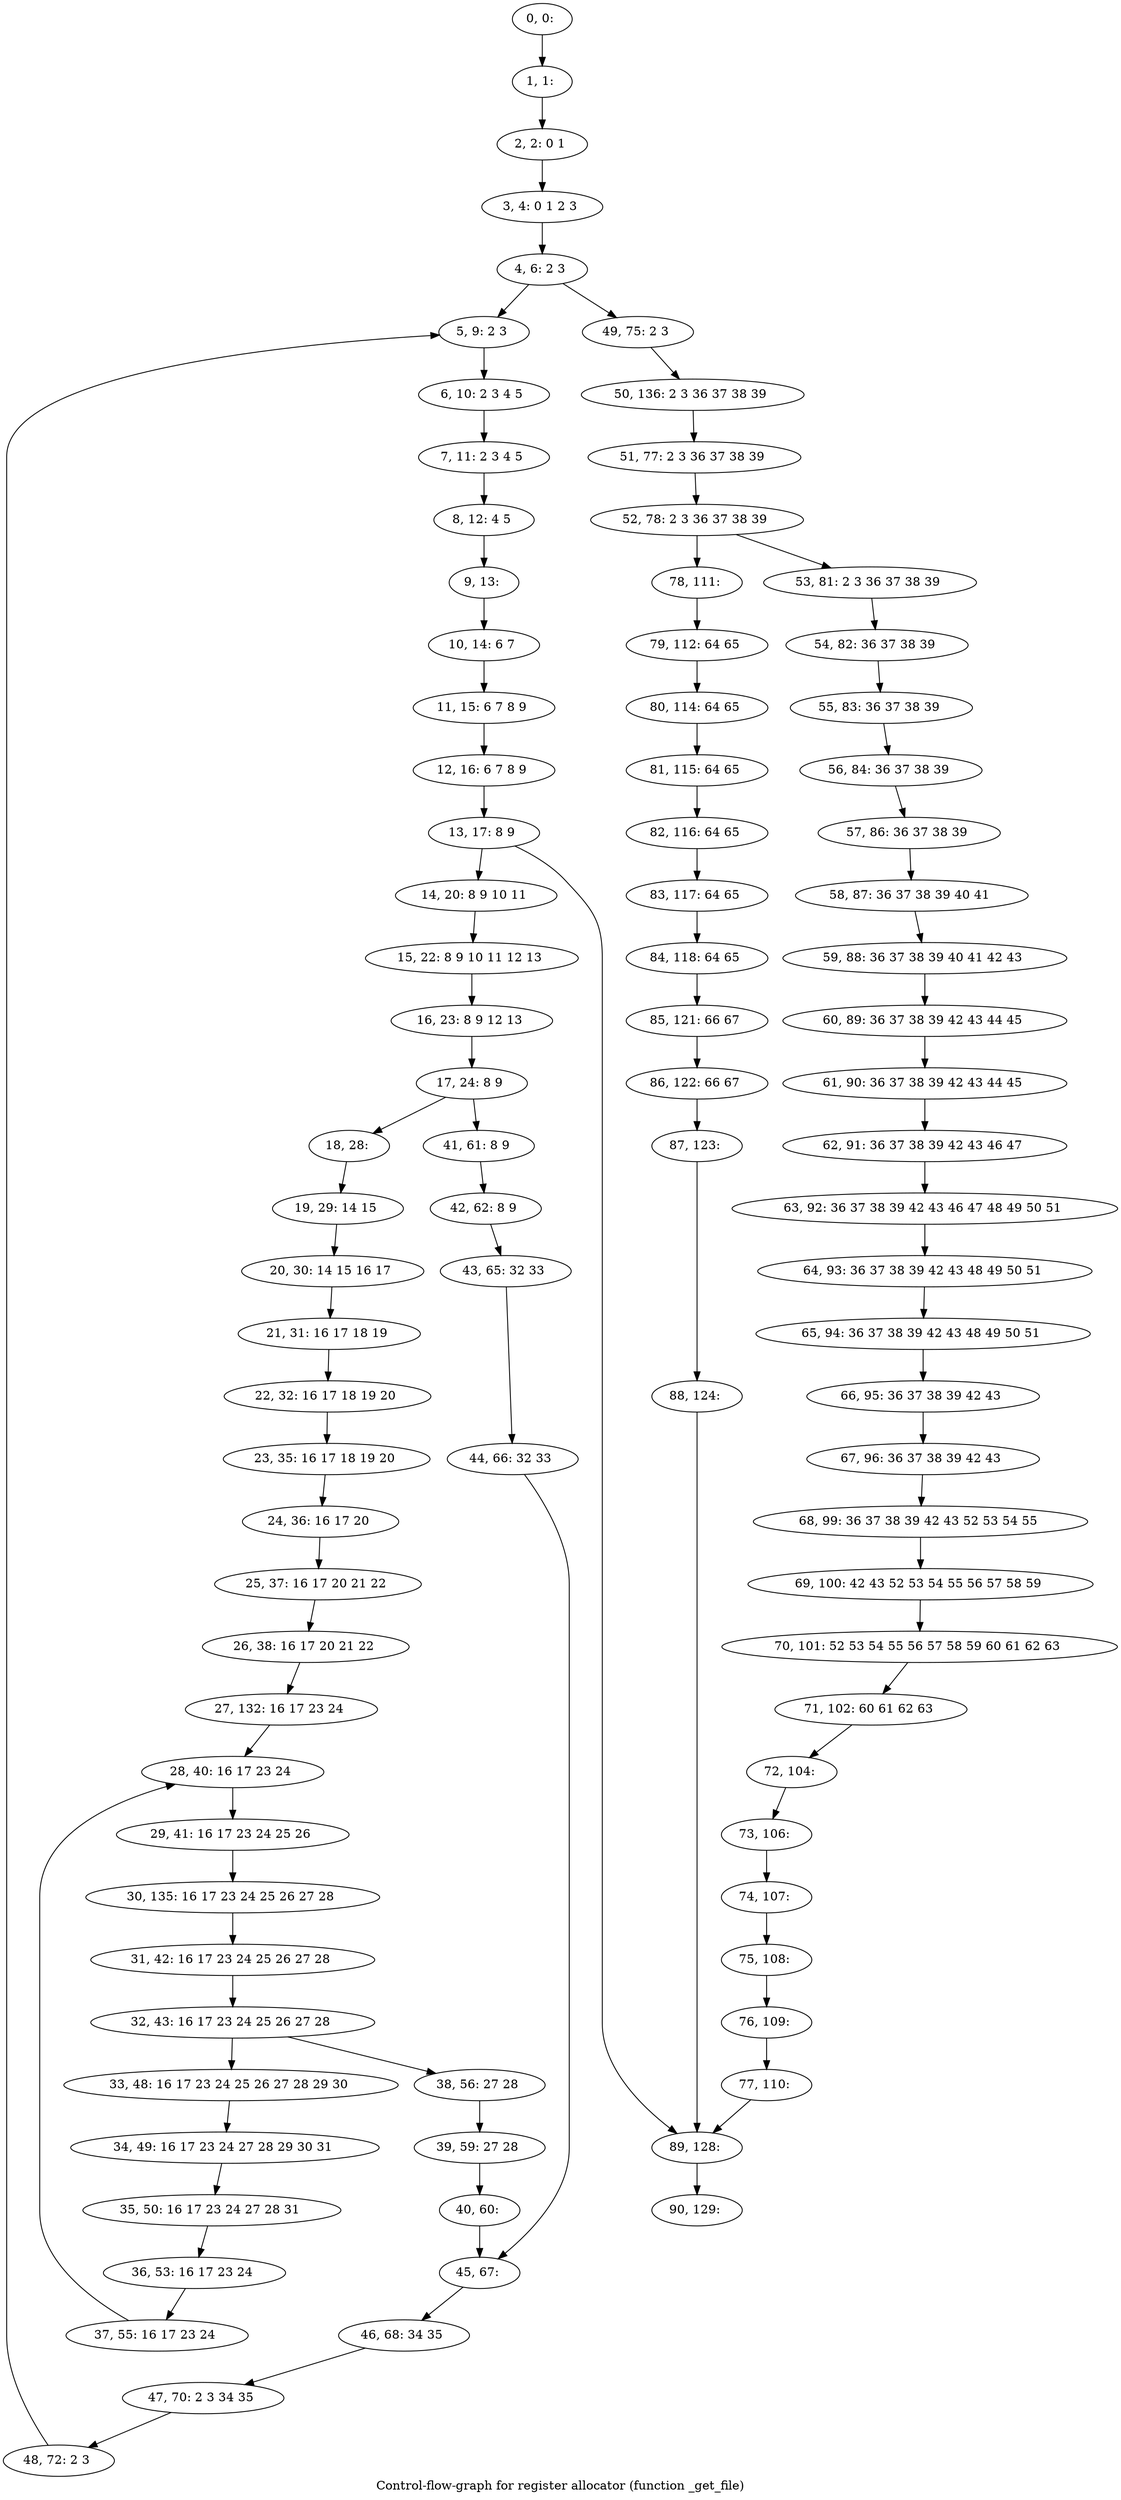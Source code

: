 digraph G {
graph [label="Control-flow-graph for register allocator (function _get_file)"]
0[label="0, 0: "];
1[label="1, 1: "];
2[label="2, 2: 0 1 "];
3[label="3, 4: 0 1 2 3 "];
4[label="4, 6: 2 3 "];
5[label="5, 9: 2 3 "];
6[label="6, 10: 2 3 4 5 "];
7[label="7, 11: 2 3 4 5 "];
8[label="8, 12: 4 5 "];
9[label="9, 13: "];
10[label="10, 14: 6 7 "];
11[label="11, 15: 6 7 8 9 "];
12[label="12, 16: 6 7 8 9 "];
13[label="13, 17: 8 9 "];
14[label="14, 20: 8 9 10 11 "];
15[label="15, 22: 8 9 10 11 12 13 "];
16[label="16, 23: 8 9 12 13 "];
17[label="17, 24: 8 9 "];
18[label="18, 28: "];
19[label="19, 29: 14 15 "];
20[label="20, 30: 14 15 16 17 "];
21[label="21, 31: 16 17 18 19 "];
22[label="22, 32: 16 17 18 19 20 "];
23[label="23, 35: 16 17 18 19 20 "];
24[label="24, 36: 16 17 20 "];
25[label="25, 37: 16 17 20 21 22 "];
26[label="26, 38: 16 17 20 21 22 "];
27[label="27, 132: 16 17 23 24 "];
28[label="28, 40: 16 17 23 24 "];
29[label="29, 41: 16 17 23 24 25 26 "];
30[label="30, 135: 16 17 23 24 25 26 27 28 "];
31[label="31, 42: 16 17 23 24 25 26 27 28 "];
32[label="32, 43: 16 17 23 24 25 26 27 28 "];
33[label="33, 48: 16 17 23 24 25 26 27 28 29 30 "];
34[label="34, 49: 16 17 23 24 27 28 29 30 31 "];
35[label="35, 50: 16 17 23 24 27 28 31 "];
36[label="36, 53: 16 17 23 24 "];
37[label="37, 55: 16 17 23 24 "];
38[label="38, 56: 27 28 "];
39[label="39, 59: 27 28 "];
40[label="40, 60: "];
41[label="41, 61: 8 9 "];
42[label="42, 62: 8 9 "];
43[label="43, 65: 32 33 "];
44[label="44, 66: 32 33 "];
45[label="45, 67: "];
46[label="46, 68: 34 35 "];
47[label="47, 70: 2 3 34 35 "];
48[label="48, 72: 2 3 "];
49[label="49, 75: 2 3 "];
50[label="50, 136: 2 3 36 37 38 39 "];
51[label="51, 77: 2 3 36 37 38 39 "];
52[label="52, 78: 2 3 36 37 38 39 "];
53[label="53, 81: 2 3 36 37 38 39 "];
54[label="54, 82: 36 37 38 39 "];
55[label="55, 83: 36 37 38 39 "];
56[label="56, 84: 36 37 38 39 "];
57[label="57, 86: 36 37 38 39 "];
58[label="58, 87: 36 37 38 39 40 41 "];
59[label="59, 88: 36 37 38 39 40 41 42 43 "];
60[label="60, 89: 36 37 38 39 42 43 44 45 "];
61[label="61, 90: 36 37 38 39 42 43 44 45 "];
62[label="62, 91: 36 37 38 39 42 43 46 47 "];
63[label="63, 92: 36 37 38 39 42 43 46 47 48 49 50 51 "];
64[label="64, 93: 36 37 38 39 42 43 48 49 50 51 "];
65[label="65, 94: 36 37 38 39 42 43 48 49 50 51 "];
66[label="66, 95: 36 37 38 39 42 43 "];
67[label="67, 96: 36 37 38 39 42 43 "];
68[label="68, 99: 36 37 38 39 42 43 52 53 54 55 "];
69[label="69, 100: 42 43 52 53 54 55 56 57 58 59 "];
70[label="70, 101: 52 53 54 55 56 57 58 59 60 61 62 63 "];
71[label="71, 102: 60 61 62 63 "];
72[label="72, 104: "];
73[label="73, 106: "];
74[label="74, 107: "];
75[label="75, 108: "];
76[label="76, 109: "];
77[label="77, 110: "];
78[label="78, 111: "];
79[label="79, 112: 64 65 "];
80[label="80, 114: 64 65 "];
81[label="81, 115: 64 65 "];
82[label="82, 116: 64 65 "];
83[label="83, 117: 64 65 "];
84[label="84, 118: 64 65 "];
85[label="85, 121: 66 67 "];
86[label="86, 122: 66 67 "];
87[label="87, 123: "];
88[label="88, 124: "];
89[label="89, 128: "];
90[label="90, 129: "];
0->1 ;
1->2 ;
2->3 ;
3->4 ;
4->5 ;
4->49 ;
5->6 ;
6->7 ;
7->8 ;
8->9 ;
9->10 ;
10->11 ;
11->12 ;
12->13 ;
13->14 ;
13->89 ;
14->15 ;
15->16 ;
16->17 ;
17->18 ;
17->41 ;
18->19 ;
19->20 ;
20->21 ;
21->22 ;
22->23 ;
23->24 ;
24->25 ;
25->26 ;
26->27 ;
27->28 ;
28->29 ;
29->30 ;
30->31 ;
31->32 ;
32->33 ;
32->38 ;
33->34 ;
34->35 ;
35->36 ;
36->37 ;
37->28 ;
38->39 ;
39->40 ;
40->45 ;
41->42 ;
42->43 ;
43->44 ;
44->45 ;
45->46 ;
46->47 ;
47->48 ;
48->5 ;
49->50 ;
50->51 ;
51->52 ;
52->53 ;
52->78 ;
53->54 ;
54->55 ;
55->56 ;
56->57 ;
57->58 ;
58->59 ;
59->60 ;
60->61 ;
61->62 ;
62->63 ;
63->64 ;
64->65 ;
65->66 ;
66->67 ;
67->68 ;
68->69 ;
69->70 ;
70->71 ;
71->72 ;
72->73 ;
73->74 ;
74->75 ;
75->76 ;
76->77 ;
77->89 ;
78->79 ;
79->80 ;
80->81 ;
81->82 ;
82->83 ;
83->84 ;
84->85 ;
85->86 ;
86->87 ;
87->88 ;
88->89 ;
89->90 ;
}
